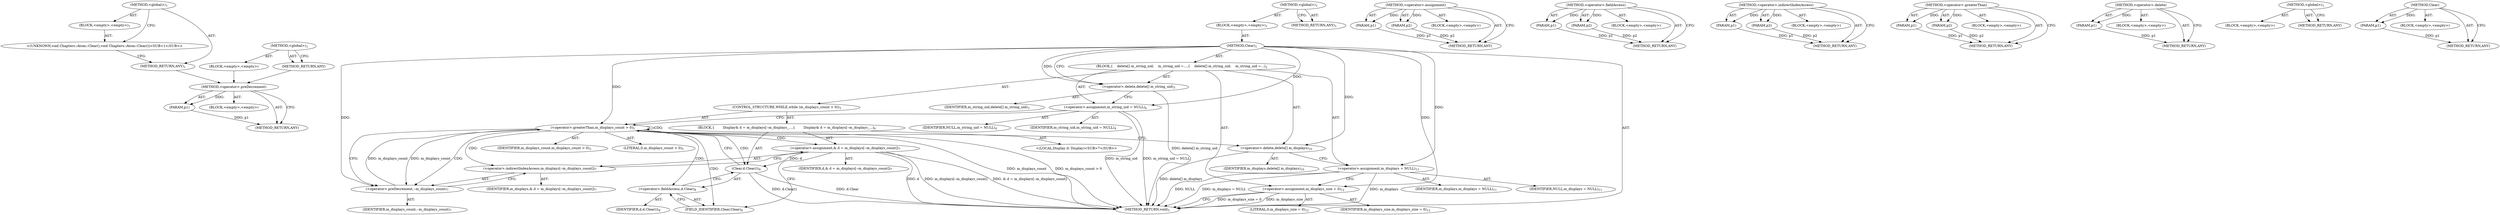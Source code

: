 digraph "&lt;global&gt;" {
vulnerable_77 [label=<(METHOD,&lt;operator&gt;.preDecrement)>];
vulnerable_78 [label=<(PARAM,p1)>];
vulnerable_79 [label=<(BLOCK,&lt;empty&gt;,&lt;empty&gt;)>];
vulnerable_80 [label=<(METHOD_RETURN,ANY)>];
vulnerable_6 [label=<(METHOD,&lt;global&gt;)<SUB>1</SUB>>];
vulnerable_7 [label=<(BLOCK,&lt;empty&gt;,&lt;empty&gt;)<SUB>1</SUB>>];
vulnerable_8 [label=<(METHOD,Clear)<SUB>1</SUB>>];
vulnerable_9 [label=<(BLOCK,{
    delete[] m_string_uid;
    m_string_uid =...,{
    delete[] m_string_uid;
    m_string_uid =...)<SUB>2</SUB>>];
vulnerable_10 [label=<(&lt;operator&gt;.delete,delete[] m_string_uid)<SUB>3</SUB>>];
vulnerable_11 [label=<(IDENTIFIER,m_string_uid,delete[] m_string_uid)<SUB>3</SUB>>];
vulnerable_12 [label=<(&lt;operator&gt;.assignment,m_string_uid = NULL)<SUB>4</SUB>>];
vulnerable_13 [label=<(IDENTIFIER,m_string_uid,m_string_uid = NULL)<SUB>4</SUB>>];
vulnerable_14 [label=<(IDENTIFIER,NULL,m_string_uid = NULL)<SUB>4</SUB>>];
vulnerable_15 [label=<(CONTROL_STRUCTURE,WHILE,while (m_displays_count &gt; 0))<SUB>5</SUB>>];
vulnerable_16 [label=<(&lt;operator&gt;.greaterThan,m_displays_count &gt; 0)<SUB>5</SUB>>];
vulnerable_17 [label=<(IDENTIFIER,m_displays_count,m_displays_count &gt; 0)<SUB>5</SUB>>];
vulnerable_18 [label=<(LITERAL,0,m_displays_count &gt; 0)<SUB>5</SUB>>];
vulnerable_19 [label=<(BLOCK,{
        Display&amp; d = m_displays[--m_displays_...,{
        Display&amp; d = m_displays[--m_displays_...)<SUB>6</SUB>>];
vulnerable_20 [label="<(LOCAL,Display d: Display)<SUB>7</SUB>>"];
vulnerable_21 [label=<(&lt;operator&gt;.assignment,&amp; d = m_displays[--m_displays_count])<SUB>7</SUB>>];
vulnerable_22 [label=<(IDENTIFIER,d,&amp; d = m_displays[--m_displays_count])<SUB>7</SUB>>];
vulnerable_23 [label=<(&lt;operator&gt;.indirectIndexAccess,m_displays[--m_displays_count])<SUB>7</SUB>>];
vulnerable_24 [label=<(IDENTIFIER,m_displays,&amp; d = m_displays[--m_displays_count])<SUB>7</SUB>>];
vulnerable_25 [label=<(&lt;operator&gt;.preDecrement,--m_displays_count)<SUB>7</SUB>>];
vulnerable_26 [label=<(IDENTIFIER,m_displays_count,--m_displays_count)<SUB>7</SUB>>];
vulnerable_27 [label=<(Clear,d.Clear())<SUB>8</SUB>>];
vulnerable_28 [label=<(&lt;operator&gt;.fieldAccess,d.Clear)<SUB>8</SUB>>];
vulnerable_29 [label=<(IDENTIFIER,d,d.Clear())<SUB>8</SUB>>];
vulnerable_30 [label=<(FIELD_IDENTIFIER,Clear,Clear)<SUB>8</SUB>>];
vulnerable_31 [label=<(&lt;operator&gt;.delete,delete[] m_displays)<SUB>10</SUB>>];
vulnerable_32 [label=<(IDENTIFIER,m_displays,delete[] m_displays)<SUB>10</SUB>>];
vulnerable_33 [label=<(&lt;operator&gt;.assignment,m_displays = NULL)<SUB>11</SUB>>];
vulnerable_34 [label=<(IDENTIFIER,m_displays,m_displays = NULL)<SUB>11</SUB>>];
vulnerable_35 [label=<(IDENTIFIER,NULL,m_displays = NULL)<SUB>11</SUB>>];
vulnerable_36 [label=<(&lt;operator&gt;.assignment,m_displays_size = 0)<SUB>12</SUB>>];
vulnerable_37 [label=<(IDENTIFIER,m_displays_size,m_displays_size = 0)<SUB>12</SUB>>];
vulnerable_38 [label=<(LITERAL,0,m_displays_size = 0)<SUB>12</SUB>>];
vulnerable_39 [label=<(METHOD_RETURN,void)<SUB>1</SUB>>];
vulnerable_41 [label=<(METHOD_RETURN,ANY)<SUB>1</SUB>>];
vulnerable_62 [label=<(METHOD,&lt;operator&gt;.assignment)>];
vulnerable_63 [label=<(PARAM,p1)>];
vulnerable_64 [label=<(PARAM,p2)>];
vulnerable_65 [label=<(BLOCK,&lt;empty&gt;,&lt;empty&gt;)>];
vulnerable_66 [label=<(METHOD_RETURN,ANY)>];
vulnerable_85 [label=<(METHOD,&lt;operator&gt;.fieldAccess)>];
vulnerable_86 [label=<(PARAM,p1)>];
vulnerable_87 [label=<(PARAM,p2)>];
vulnerable_88 [label=<(BLOCK,&lt;empty&gt;,&lt;empty&gt;)>];
vulnerable_89 [label=<(METHOD_RETURN,ANY)>];
vulnerable_72 [label=<(METHOD,&lt;operator&gt;.indirectIndexAccess)>];
vulnerable_73 [label=<(PARAM,p1)>];
vulnerable_74 [label=<(PARAM,p2)>];
vulnerable_75 [label=<(BLOCK,&lt;empty&gt;,&lt;empty&gt;)>];
vulnerable_76 [label=<(METHOD_RETURN,ANY)>];
vulnerable_67 [label=<(METHOD,&lt;operator&gt;.greaterThan)>];
vulnerable_68 [label=<(PARAM,p1)>];
vulnerable_69 [label=<(PARAM,p2)>];
vulnerable_70 [label=<(BLOCK,&lt;empty&gt;,&lt;empty&gt;)>];
vulnerable_71 [label=<(METHOD_RETURN,ANY)>];
vulnerable_58 [label=<(METHOD,&lt;operator&gt;.delete)>];
vulnerable_59 [label=<(PARAM,p1)>];
vulnerable_60 [label=<(BLOCK,&lt;empty&gt;,&lt;empty&gt;)>];
vulnerable_61 [label=<(METHOD_RETURN,ANY)>];
vulnerable_52 [label=<(METHOD,&lt;global&gt;)<SUB>1</SUB>>];
vulnerable_53 [label=<(BLOCK,&lt;empty&gt;,&lt;empty&gt;)>];
vulnerable_54 [label=<(METHOD_RETURN,ANY)>];
vulnerable_81 [label=<(METHOD,Clear)>];
vulnerable_82 [label=<(PARAM,p1)>];
vulnerable_83 [label=<(BLOCK,&lt;empty&gt;,&lt;empty&gt;)>];
vulnerable_84 [label=<(METHOD_RETURN,ANY)>];
fixed_6 [label=<(METHOD,&lt;global&gt;)<SUB>1</SUB>>];
fixed_7 [label=<(BLOCK,&lt;empty&gt;,&lt;empty&gt;)<SUB>1</SUB>>];
fixed_8 [label="<(UNKNOWN,void Chapters::Atom::Clear(),void Chapters::Atom::Clear())<SUB>1</SUB>>"];
fixed_9 [label=<(METHOD_RETURN,ANY)<SUB>1</SUB>>];
fixed_14 [label=<(METHOD,&lt;global&gt;)<SUB>1</SUB>>];
fixed_15 [label=<(BLOCK,&lt;empty&gt;,&lt;empty&gt;)>];
fixed_16 [label=<(METHOD_RETURN,ANY)>];
vulnerable_77 -> vulnerable_78  [key=0, label="AST: "];
vulnerable_77 -> vulnerable_78  [key=1, label="DDG: "];
vulnerable_77 -> vulnerable_79  [key=0, label="AST: "];
vulnerable_77 -> vulnerable_80  [key=0, label="AST: "];
vulnerable_77 -> vulnerable_80  [key=1, label="CFG: "];
vulnerable_78 -> vulnerable_80  [key=0, label="DDG: p1"];
vulnerable_6 -> vulnerable_7  [key=0, label="AST: "];
vulnerable_6 -> vulnerable_41  [key=0, label="AST: "];
vulnerable_6 -> vulnerable_41  [key=1, label="CFG: "];
vulnerable_7 -> vulnerable_8  [key=0, label="AST: "];
vulnerable_8 -> vulnerable_9  [key=0, label="AST: "];
vulnerable_8 -> vulnerable_39  [key=0, label="AST: "];
vulnerable_8 -> vulnerable_10  [key=0, label="CFG: "];
vulnerable_8 -> vulnerable_10  [key=1, label="DDG: "];
vulnerable_8 -> vulnerable_12  [key=0, label="DDG: "];
vulnerable_8 -> vulnerable_33  [key=0, label="DDG: "];
vulnerable_8 -> vulnerable_36  [key=0, label="DDG: "];
vulnerable_8 -> vulnerable_31  [key=0, label="DDG: "];
vulnerable_8 -> vulnerable_16  [key=0, label="DDG: "];
vulnerable_8 -> vulnerable_25  [key=0, label="DDG: "];
vulnerable_9 -> vulnerable_10  [key=0, label="AST: "];
vulnerable_9 -> vulnerable_12  [key=0, label="AST: "];
vulnerable_9 -> vulnerable_15  [key=0, label="AST: "];
vulnerable_9 -> vulnerable_31  [key=0, label="AST: "];
vulnerable_9 -> vulnerable_33  [key=0, label="AST: "];
vulnerable_9 -> vulnerable_36  [key=0, label="AST: "];
vulnerable_10 -> vulnerable_11  [key=0, label="AST: "];
vulnerable_10 -> vulnerable_12  [key=0, label="CFG: "];
vulnerable_10 -> vulnerable_39  [key=0, label="DDG: delete[] m_string_uid"];
vulnerable_12 -> vulnerable_13  [key=0, label="AST: "];
vulnerable_12 -> vulnerable_14  [key=0, label="AST: "];
vulnerable_12 -> vulnerable_16  [key=0, label="CFG: "];
vulnerable_12 -> vulnerable_39  [key=0, label="DDG: m_string_uid"];
vulnerable_12 -> vulnerable_39  [key=1, label="DDG: m_string_uid = NULL"];
vulnerable_15 -> vulnerable_16  [key=0, label="AST: "];
vulnerable_15 -> vulnerable_19  [key=0, label="AST: "];
vulnerable_16 -> vulnerable_17  [key=0, label="AST: "];
vulnerable_16 -> vulnerable_18  [key=0, label="AST: "];
vulnerable_16 -> vulnerable_25  [key=0, label="CFG: "];
vulnerable_16 -> vulnerable_25  [key=1, label="DDG: m_displays_count"];
vulnerable_16 -> vulnerable_25  [key=2, label="CDG: "];
vulnerable_16 -> vulnerable_31  [key=0, label="CFG: "];
vulnerable_16 -> vulnerable_39  [key=0, label="DDG: m_displays_count"];
vulnerable_16 -> vulnerable_39  [key=1, label="DDG: m_displays_count &gt; 0"];
vulnerable_16 -> vulnerable_16  [key=0, label="CDG: "];
vulnerable_16 -> vulnerable_30  [key=0, label="CDG: "];
vulnerable_16 -> vulnerable_21  [key=0, label="CDG: "];
vulnerable_16 -> vulnerable_23  [key=0, label="CDG: "];
vulnerable_16 -> vulnerable_28  [key=0, label="CDG: "];
vulnerable_16 -> vulnerable_27  [key=0, label="CDG: "];
vulnerable_19 -> vulnerable_20  [key=0, label="AST: "];
vulnerable_19 -> vulnerable_21  [key=0, label="AST: "];
vulnerable_19 -> vulnerable_27  [key=0, label="AST: "];
vulnerable_21 -> vulnerable_22  [key=0, label="AST: "];
vulnerable_21 -> vulnerable_23  [key=0, label="AST: "];
vulnerable_21 -> vulnerable_30  [key=0, label="CFG: "];
vulnerable_21 -> vulnerable_39  [key=0, label="DDG: d"];
vulnerable_21 -> vulnerable_39  [key=1, label="DDG: m_displays[--m_displays_count]"];
vulnerable_21 -> vulnerable_39  [key=2, label="DDG: &amp; d = m_displays[--m_displays_count]"];
vulnerable_21 -> vulnerable_27  [key=0, label="DDG: d"];
vulnerable_23 -> vulnerable_24  [key=0, label="AST: "];
vulnerable_23 -> vulnerable_25  [key=0, label="AST: "];
vulnerable_23 -> vulnerable_21  [key=0, label="CFG: "];
vulnerable_25 -> vulnerable_26  [key=0, label="AST: "];
vulnerable_25 -> vulnerable_23  [key=0, label="CFG: "];
vulnerable_25 -> vulnerable_16  [key=0, label="DDG: m_displays_count"];
vulnerable_27 -> vulnerable_28  [key=0, label="AST: "];
vulnerable_27 -> vulnerable_16  [key=0, label="CFG: "];
vulnerable_27 -> vulnerable_39  [key=0, label="DDG: d.Clear"];
vulnerable_27 -> vulnerable_39  [key=1, label="DDG: d.Clear()"];
vulnerable_28 -> vulnerable_29  [key=0, label="AST: "];
vulnerable_28 -> vulnerable_30  [key=0, label="AST: "];
vulnerable_28 -> vulnerable_27  [key=0, label="CFG: "];
vulnerable_30 -> vulnerable_28  [key=0, label="CFG: "];
vulnerable_31 -> vulnerable_32  [key=0, label="AST: "];
vulnerable_31 -> vulnerable_33  [key=0, label="CFG: "];
vulnerable_31 -> vulnerable_39  [key=0, label="DDG: delete[] m_displays"];
vulnerable_33 -> vulnerable_34  [key=0, label="AST: "];
vulnerable_33 -> vulnerable_35  [key=0, label="AST: "];
vulnerable_33 -> vulnerable_36  [key=0, label="CFG: "];
vulnerable_33 -> vulnerable_39  [key=0, label="DDG: m_displays"];
vulnerable_33 -> vulnerable_39  [key=1, label="DDG: NULL"];
vulnerable_33 -> vulnerable_39  [key=2, label="DDG: m_displays = NULL"];
vulnerable_36 -> vulnerable_37  [key=0, label="AST: "];
vulnerable_36 -> vulnerable_38  [key=0, label="AST: "];
vulnerable_36 -> vulnerable_39  [key=0, label="CFG: "];
vulnerable_36 -> vulnerable_39  [key=1, label="DDG: m_displays_size = 0"];
vulnerable_36 -> vulnerable_39  [key=2, label="DDG: m_displays_size"];
vulnerable_62 -> vulnerable_63  [key=0, label="AST: "];
vulnerable_62 -> vulnerable_63  [key=1, label="DDG: "];
vulnerable_62 -> vulnerable_65  [key=0, label="AST: "];
vulnerable_62 -> vulnerable_64  [key=0, label="AST: "];
vulnerable_62 -> vulnerable_64  [key=1, label="DDG: "];
vulnerable_62 -> vulnerable_66  [key=0, label="AST: "];
vulnerable_62 -> vulnerable_66  [key=1, label="CFG: "];
vulnerable_63 -> vulnerable_66  [key=0, label="DDG: p1"];
vulnerable_64 -> vulnerable_66  [key=0, label="DDG: p2"];
vulnerable_85 -> vulnerable_86  [key=0, label="AST: "];
vulnerable_85 -> vulnerable_86  [key=1, label="DDG: "];
vulnerable_85 -> vulnerable_88  [key=0, label="AST: "];
vulnerable_85 -> vulnerable_87  [key=0, label="AST: "];
vulnerable_85 -> vulnerable_87  [key=1, label="DDG: "];
vulnerable_85 -> vulnerable_89  [key=0, label="AST: "];
vulnerable_85 -> vulnerable_89  [key=1, label="CFG: "];
vulnerable_86 -> vulnerable_89  [key=0, label="DDG: p1"];
vulnerable_87 -> vulnerable_89  [key=0, label="DDG: p2"];
vulnerable_72 -> vulnerable_73  [key=0, label="AST: "];
vulnerable_72 -> vulnerable_73  [key=1, label="DDG: "];
vulnerable_72 -> vulnerable_75  [key=0, label="AST: "];
vulnerable_72 -> vulnerable_74  [key=0, label="AST: "];
vulnerable_72 -> vulnerable_74  [key=1, label="DDG: "];
vulnerable_72 -> vulnerable_76  [key=0, label="AST: "];
vulnerable_72 -> vulnerable_76  [key=1, label="CFG: "];
vulnerable_73 -> vulnerable_76  [key=0, label="DDG: p1"];
vulnerable_74 -> vulnerable_76  [key=0, label="DDG: p2"];
vulnerable_67 -> vulnerable_68  [key=0, label="AST: "];
vulnerable_67 -> vulnerable_68  [key=1, label="DDG: "];
vulnerable_67 -> vulnerable_70  [key=0, label="AST: "];
vulnerable_67 -> vulnerable_69  [key=0, label="AST: "];
vulnerable_67 -> vulnerable_69  [key=1, label="DDG: "];
vulnerable_67 -> vulnerable_71  [key=0, label="AST: "];
vulnerable_67 -> vulnerable_71  [key=1, label="CFG: "];
vulnerable_68 -> vulnerable_71  [key=0, label="DDG: p1"];
vulnerable_69 -> vulnerable_71  [key=0, label="DDG: p2"];
vulnerable_58 -> vulnerable_59  [key=0, label="AST: "];
vulnerable_58 -> vulnerable_59  [key=1, label="DDG: "];
vulnerable_58 -> vulnerable_60  [key=0, label="AST: "];
vulnerable_58 -> vulnerable_61  [key=0, label="AST: "];
vulnerable_58 -> vulnerable_61  [key=1, label="CFG: "];
vulnerable_59 -> vulnerable_61  [key=0, label="DDG: p1"];
vulnerable_52 -> vulnerable_53  [key=0, label="AST: "];
vulnerable_52 -> vulnerable_54  [key=0, label="AST: "];
vulnerable_52 -> vulnerable_54  [key=1, label="CFG: "];
vulnerable_81 -> vulnerable_82  [key=0, label="AST: "];
vulnerable_81 -> vulnerable_82  [key=1, label="DDG: "];
vulnerable_81 -> vulnerable_83  [key=0, label="AST: "];
vulnerable_81 -> vulnerable_84  [key=0, label="AST: "];
vulnerable_81 -> vulnerable_84  [key=1, label="CFG: "];
vulnerable_82 -> vulnerable_84  [key=0, label="DDG: p1"];
fixed_6 -> fixed_7  [key=0, label="AST: "];
fixed_6 -> fixed_9  [key=0, label="AST: "];
fixed_6 -> fixed_8  [key=0, label="CFG: "];
fixed_7 -> fixed_8  [key=0, label="AST: "];
fixed_8 -> fixed_9  [key=0, label="CFG: "];
fixed_9 -> vulnerable_77  [key=0];
fixed_14 -> fixed_15  [key=0, label="AST: "];
fixed_14 -> fixed_16  [key=0, label="AST: "];
fixed_14 -> fixed_16  [key=1, label="CFG: "];
fixed_15 -> vulnerable_77  [key=0];
fixed_16 -> vulnerable_77  [key=0];
}
